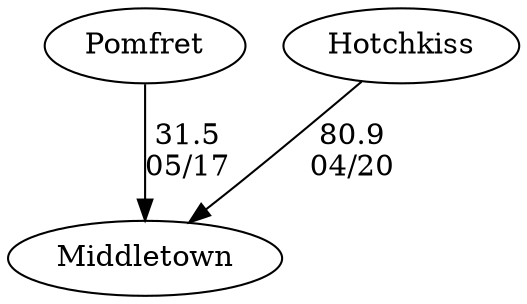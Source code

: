 digraph boys3foursMiddletown {Pomfret [URL="boys3foursPomfret.html"];Middletown [URL="boys3foursMiddletown.html"];Hotchkiss [URL="boys3foursHotchkiss.html"];Hotchkiss -> Middletown[label="80.9
04/20", weight="20", tooltip="NEIRA Boys & Girls Fours,Notre Dame Invite #1: Notre Dame vs. Hotchkiss vs. Middletown vs. Greenwich Country Day School			
Distance: 1500m Conditions: All races into an outgoing head current on the river. Light cross/ tail wind for all races. G1 and B1 had small chop starting to build. Comments: Great Racing by all today!
None", URL="https://www.row2k.com/results/resultspage.cfm?UID=0B5A12BEAF8945DD81EB9EFB206E62F1&cat=5", random="random"]; 
Pomfret -> Middletown[label="31.5
05/17", weight="69", tooltip="NEIRA Boys , Pomfret v. Middletown			
Distance: 1500M Conditions: Very slight tailwind (2 to 5 mph), which was somewhat more pronounced in second half of race course. Good water. Comments: Alternated races with girls. The order of the boys' races was: B4, B2, B3, B1. During the warm-up and the B2 race, there were heavy downpours that mostly subsided by the end of the B2 race.
None", URL="https://www.row2k.com/results/resultspage.cfm?UID=382FC1E4D16CE7CDEFA550FE6850E783&cat=1", random="random"]}